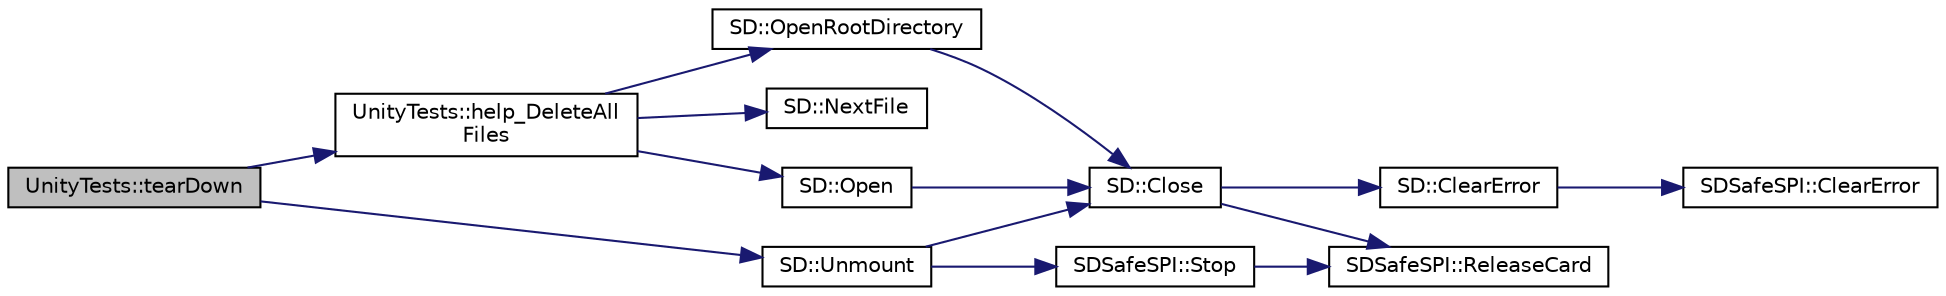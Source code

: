 digraph "UnityTests::tearDown"
{
  edge [fontname="Helvetica",fontsize="10",labelfontname="Helvetica",labelfontsize="10"];
  node [fontname="Helvetica",fontsize="10",shape=record];
  rankdir="LR";
  Node1 [label="UnityTests::tearDown",height=0.2,width=0.4,color="black", fillcolor="grey75", style="filled" fontcolor="black"];
  Node1 -> Node2 [color="midnightblue",fontsize="10",style="solid",fontname="Helvetica"];
  Node2 [label="UnityTests::help_DeleteAll\lFiles",height=0.2,width=0.4,color="black", fillcolor="white", style="filled",URL="$classUnityTests.html#ab6b19ef2dedee08d95181ae19f708d6b"];
  Node2 -> Node3 [color="midnightblue",fontsize="10",style="solid",fontname="Helvetica"];
  Node3 [label="SD::OpenRootDirectory",height=0.2,width=0.4,color="black", fillcolor="white", style="filled",URL="$classSD.html#acffc0df629f346f5de38cb13902fd804",tooltip="Set up for a directory file listing."];
  Node3 -> Node4 [color="midnightblue",fontsize="10",style="solid",fontname="Helvetica"];
  Node4 [label="SD::Close",height=0.2,width=0.4,color="black", fillcolor="white", style="filled",URL="$classSD.html#a3565db73bb04735026ed9ce454eb52eb",tooltip="Flush and close the currently open file if any."];
  Node4 -> Node5 [color="midnightblue",fontsize="10",style="solid",fontname="Helvetica"];
  Node5 [label="SD::ClearError",height=0.2,width=0.4,color="black", fillcolor="white", style="filled",URL="$classSD.html#ae3d681225cee64a2c7c1722f1cd9b23a",tooltip="Resets the error flag to kNoError."];
  Node5 -> Node6 [color="midnightblue",fontsize="10",style="solid",fontname="Helvetica"];
  Node6 [label="SDSafeSPI::ClearError",height=0.2,width=0.4,color="black", fillcolor="white", style="filled",URL="$classSDSafeSPI.html#a4608c282f5225c559fa836d9867e6e81",tooltip="Resets the error flag to kNoError."];
  Node4 -> Node7 [color="midnightblue",fontsize="10",style="solid",fontname="Helvetica"];
  Node7 [label="SDSafeSPI::ReleaseCard",height=0.2,width=0.4,color="black", fillcolor="white", style="filled",URL="$classSDSafeSPI.html#ae74174a2ead99e536e2942feb9019b76",tooltip="Release the SPI bus and allow other devices to use it."];
  Node2 -> Node8 [color="midnightblue",fontsize="10",style="solid",fontname="Helvetica"];
  Node8 [label="SD::NextFile",height=0.2,width=0.4,color="black", fillcolor="white", style="filled",URL="$classSD.html#a48952f75fce44a237145be539dc3ce3d",tooltip="Find the next file in the root directory and extract its (8.3) name into filename."];
  Node2 -> Node9 [color="midnightblue",fontsize="10",style="solid",fontname="Helvetica"];
  Node9 [label="SD::Open",height=0.2,width=0.4,color="black", fillcolor="white", style="filled",URL="$classSD.html#a95cbb406b7742bd4daf2438aff9b15d3",tooltip="Close any currently open file, and open a new one with the given file name and mode."];
  Node9 -> Node4 [color="midnightblue",fontsize="10",style="solid",fontname="Helvetica"];
  Node1 -> Node10 [color="midnightblue",fontsize="10",style="solid",fontname="Helvetica"];
  Node10 [label="SD::Unmount",height=0.2,width=0.4,color="black", fillcolor="white", style="filled",URL="$classSD.html#a717ad876e006c17056c6e8dda6a75bb8",tooltip="Closes any open files, and unmounts the SD card."];
  Node10 -> Node4 [color="midnightblue",fontsize="10",style="solid",fontname="Helvetica"];
  Node10 -> Node11 [color="midnightblue",fontsize="10",style="solid",fontname="Helvetica"];
  Node11 [label="SDSafeSPI::Stop",height=0.2,width=0.4,color="black", fillcolor="white", style="filled",URL="$classSDSafeSPI.html#a7273706623ea9f1c6ee0ecb65e1240db",tooltip="Kill the assembly driver cog."];
  Node11 -> Node7 [color="midnightblue",fontsize="10",style="solid",fontname="Helvetica"];
}
